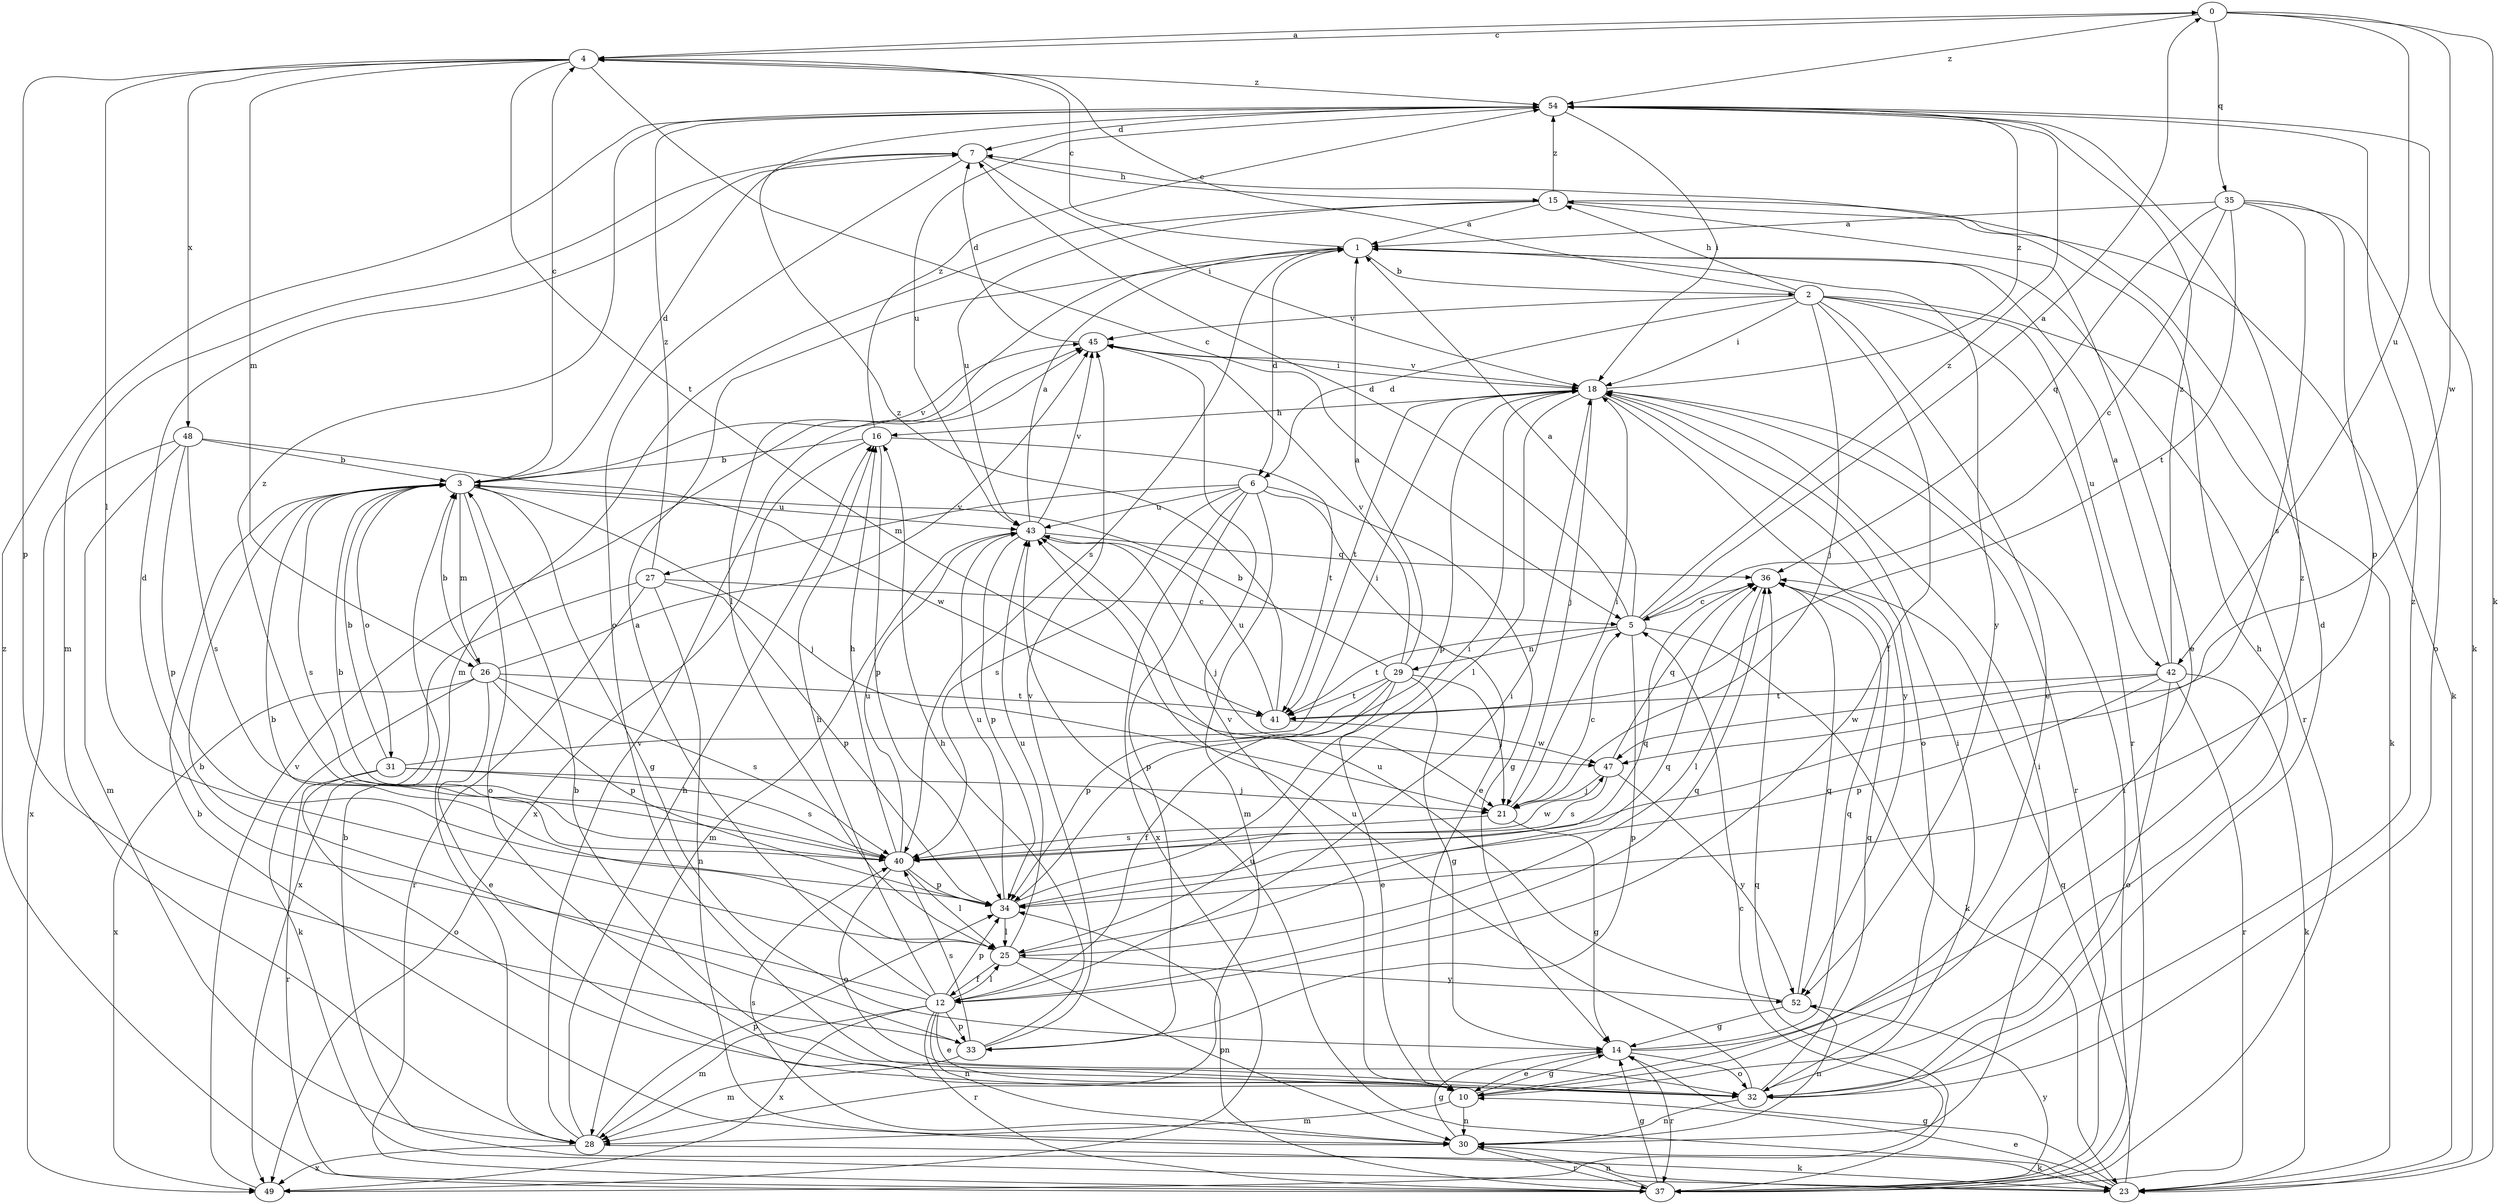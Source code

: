 strict digraph  {
0;
1;
2;
3;
4;
5;
6;
7;
10;
12;
14;
15;
16;
18;
21;
23;
25;
26;
27;
28;
29;
30;
31;
32;
33;
34;
35;
36;
37;
40;
41;
42;
43;
45;
47;
48;
49;
52;
54;
0 -> 4  [label=c];
0 -> 23  [label=k];
0 -> 35  [label=q];
0 -> 42  [label=u];
0 -> 47  [label=w];
0 -> 54  [label=z];
1 -> 2  [label=b];
1 -> 4  [label=c];
1 -> 6  [label=d];
1 -> 25  [label=l];
1 -> 37  [label=r];
1 -> 40  [label=s];
1 -> 52  [label=y];
2 -> 4  [label=c];
2 -> 6  [label=d];
2 -> 10  [label=e];
2 -> 12  [label=f];
2 -> 15  [label=h];
2 -> 18  [label=i];
2 -> 21  [label=j];
2 -> 23  [label=k];
2 -> 37  [label=r];
2 -> 42  [label=u];
2 -> 45  [label=v];
3 -> 4  [label=c];
3 -> 7  [label=d];
3 -> 14  [label=g];
3 -> 21  [label=j];
3 -> 26  [label=m];
3 -> 31  [label=o];
3 -> 32  [label=o];
3 -> 40  [label=s];
3 -> 43  [label=u];
3 -> 45  [label=v];
4 -> 0  [label=a];
4 -> 5  [label=c];
4 -> 25  [label=l];
4 -> 26  [label=m];
4 -> 33  [label=p];
4 -> 41  [label=t];
4 -> 48  [label=x];
4 -> 54  [label=z];
5 -> 0  [label=a];
5 -> 1  [label=a];
5 -> 7  [label=d];
5 -> 23  [label=k];
5 -> 29  [label=n];
5 -> 33  [label=p];
5 -> 41  [label=t];
5 -> 54  [label=z];
6 -> 10  [label=e];
6 -> 14  [label=g];
6 -> 27  [label=m];
6 -> 28  [label=m];
6 -> 33  [label=p];
6 -> 40  [label=s];
6 -> 43  [label=u];
6 -> 49  [label=x];
7 -> 15  [label=h];
7 -> 18  [label=i];
7 -> 28  [label=m];
7 -> 32  [label=o];
10 -> 14  [label=g];
10 -> 15  [label=h];
10 -> 28  [label=m];
10 -> 30  [label=n];
10 -> 45  [label=v];
12 -> 1  [label=a];
12 -> 7  [label=d];
12 -> 10  [label=e];
12 -> 16  [label=h];
12 -> 18  [label=i];
12 -> 25  [label=l];
12 -> 28  [label=m];
12 -> 30  [label=n];
12 -> 33  [label=p];
12 -> 34  [label=p];
12 -> 36  [label=q];
12 -> 37  [label=r];
12 -> 49  [label=x];
14 -> 10  [label=e];
14 -> 32  [label=o];
14 -> 36  [label=q];
14 -> 37  [label=r];
14 -> 54  [label=z];
15 -> 1  [label=a];
15 -> 10  [label=e];
15 -> 23  [label=k];
15 -> 28  [label=m];
15 -> 43  [label=u];
15 -> 54  [label=z];
16 -> 3  [label=b];
16 -> 34  [label=p];
16 -> 41  [label=t];
16 -> 49  [label=x];
16 -> 54  [label=z];
18 -> 16  [label=h];
18 -> 21  [label=j];
18 -> 25  [label=l];
18 -> 32  [label=o];
18 -> 34  [label=p];
18 -> 37  [label=r];
18 -> 41  [label=t];
18 -> 45  [label=v];
18 -> 52  [label=y];
18 -> 54  [label=z];
21 -> 5  [label=c];
21 -> 14  [label=g];
21 -> 18  [label=i];
21 -> 40  [label=s];
23 -> 3  [label=b];
23 -> 10  [label=e];
23 -> 14  [label=g];
23 -> 36  [label=q];
23 -> 43  [label=u];
25 -> 3  [label=b];
25 -> 12  [label=f];
25 -> 30  [label=n];
25 -> 36  [label=q];
25 -> 43  [label=u];
25 -> 52  [label=y];
26 -> 3  [label=b];
26 -> 10  [label=e];
26 -> 23  [label=k];
26 -> 34  [label=p];
26 -> 40  [label=s];
26 -> 41  [label=t];
26 -> 45  [label=v];
26 -> 49  [label=x];
27 -> 5  [label=c];
27 -> 30  [label=n];
27 -> 34  [label=p];
27 -> 37  [label=r];
27 -> 49  [label=x];
27 -> 54  [label=z];
28 -> 16  [label=h];
28 -> 23  [label=k];
28 -> 34  [label=p];
28 -> 45  [label=v];
28 -> 49  [label=x];
29 -> 1  [label=a];
29 -> 3  [label=b];
29 -> 10  [label=e];
29 -> 12  [label=f];
29 -> 14  [label=g];
29 -> 21  [label=j];
29 -> 34  [label=p];
29 -> 41  [label=t];
29 -> 45  [label=v];
30 -> 3  [label=b];
30 -> 14  [label=g];
30 -> 18  [label=i];
30 -> 23  [label=k];
30 -> 37  [label=r];
30 -> 40  [label=s];
31 -> 3  [label=b];
31 -> 18  [label=i];
31 -> 21  [label=j];
31 -> 32  [label=o];
31 -> 37  [label=r];
31 -> 40  [label=s];
32 -> 3  [label=b];
32 -> 7  [label=d];
32 -> 18  [label=i];
32 -> 30  [label=n];
32 -> 36  [label=q];
32 -> 43  [label=u];
32 -> 54  [label=z];
33 -> 3  [label=b];
33 -> 16  [label=h];
33 -> 28  [label=m];
33 -> 40  [label=s];
33 -> 45  [label=v];
34 -> 18  [label=i];
34 -> 25  [label=l];
34 -> 36  [label=q];
34 -> 43  [label=u];
35 -> 1  [label=a];
35 -> 5  [label=c];
35 -> 32  [label=o];
35 -> 34  [label=p];
35 -> 36  [label=q];
35 -> 40  [label=s];
35 -> 41  [label=t];
36 -> 5  [label=c];
36 -> 25  [label=l];
37 -> 14  [label=g];
37 -> 18  [label=i];
37 -> 30  [label=n];
37 -> 34  [label=p];
37 -> 36  [label=q];
37 -> 52  [label=y];
37 -> 54  [label=z];
40 -> 3  [label=b];
40 -> 16  [label=h];
40 -> 25  [label=l];
40 -> 32  [label=o];
40 -> 34  [label=p];
40 -> 43  [label=u];
40 -> 47  [label=w];
40 -> 54  [label=z];
41 -> 43  [label=u];
41 -> 47  [label=w];
41 -> 54  [label=z];
42 -> 1  [label=a];
42 -> 23  [label=k];
42 -> 32  [label=o];
42 -> 34  [label=p];
42 -> 37  [label=r];
42 -> 41  [label=t];
42 -> 47  [label=w];
42 -> 54  [label=z];
43 -> 1  [label=a];
43 -> 21  [label=j];
43 -> 28  [label=m];
43 -> 34  [label=p];
43 -> 36  [label=q];
43 -> 45  [label=v];
45 -> 7  [label=d];
45 -> 18  [label=i];
47 -> 21  [label=j];
47 -> 36  [label=q];
47 -> 40  [label=s];
47 -> 52  [label=y];
48 -> 3  [label=b];
48 -> 28  [label=m];
48 -> 34  [label=p];
48 -> 40  [label=s];
48 -> 47  [label=w];
48 -> 49  [label=x];
49 -> 5  [label=c];
49 -> 45  [label=v];
52 -> 14  [label=g];
52 -> 30  [label=n];
52 -> 36  [label=q];
52 -> 43  [label=u];
54 -> 7  [label=d];
54 -> 18  [label=i];
54 -> 23  [label=k];
54 -> 43  [label=u];
}
